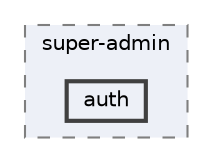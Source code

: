 digraph "resources/views/backend/super-admin/auth"
{
 // LATEX_PDF_SIZE
  bgcolor="transparent";
  edge [fontname=Helvetica,fontsize=10,labelfontname=Helvetica,labelfontsize=10];
  node [fontname=Helvetica,fontsize=10,shape=box,height=0.2,width=0.4];
  compound=true
  subgraph clusterdir_5ed27aaffd68c879960ffdb4f2525a8a {
    graph [ bgcolor="#edf0f7", pencolor="grey50", label="super-admin", fontname=Helvetica,fontsize=10 style="filled,dashed", URL="dir_5ed27aaffd68c879960ffdb4f2525a8a.html",tooltip=""]
  dir_70cada00f3a477882fb8948751f0de6c [label="auth", fillcolor="#edf0f7", color="grey25", style="filled,bold", URL="dir_70cada00f3a477882fb8948751f0de6c.html",tooltip=""];
  }
}
